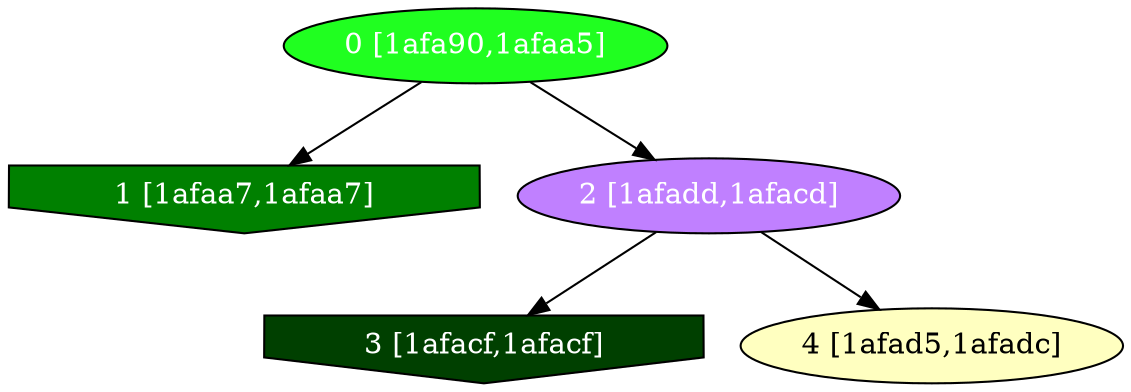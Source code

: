 diGraph libnss3{
	libnss3_0  [style=filled fillcolor="#20FF20" fontcolor="#ffffff" shape=oval label="0 [1afa90,1afaa5]"]
	libnss3_1  [style=filled fillcolor="#008000" fontcolor="#ffffff" shape=invhouse label="1 [1afaa7,1afaa7]"]
	libnss3_2  [style=filled fillcolor="#C080FF" fontcolor="#ffffff" shape=oval label="2 [1afadd,1afacd]"]
	libnss3_3  [style=filled fillcolor="#004000" fontcolor="#ffffff" shape=invhouse label="3 [1afacf,1afacf]"]
	libnss3_4  [style=filled fillcolor="#FFFFC0" fontcolor="#000000" shape=oval label="4 [1afad5,1afadc]"]

	libnss3_0 -> libnss3_1
	libnss3_0 -> libnss3_2
	libnss3_2 -> libnss3_3
	libnss3_2 -> libnss3_4
}